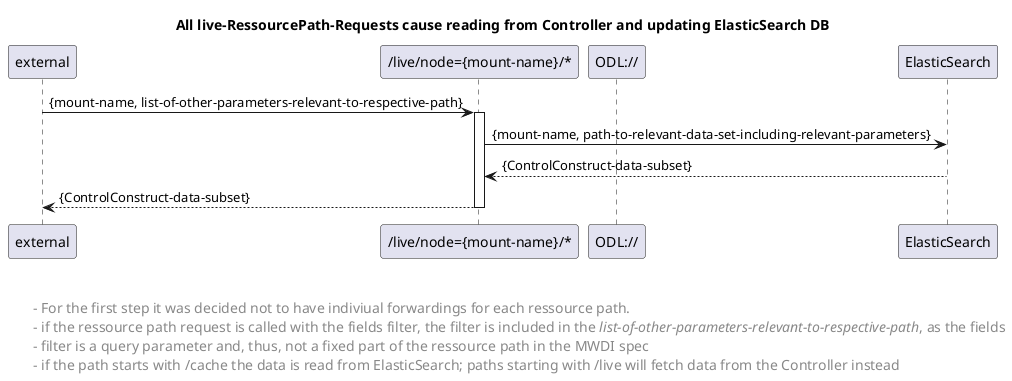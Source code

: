 @startuml
skinparam responseMessageBelowArrow true

title All live-RessourcePath-Requests cause reading from Controller and updating ElasticSearch DB

participant "external" as requestor
participant "/live/node={mount-name}/*" as ressourcePath
participant "ODL://"
participant "ElasticSearch" as es


requestor -> ressourcePath: {mount-name, list-of-other-parameters-relevant-to-respective-path}
activate ressourcePath

ressourcePath -> es: {mount-name, path-to-relevant-data-set-including-relevant-parameters}
es --> ressourcePath: {ControlConstruct-data-subset}

ressourcePath --> requestor: {ControlConstruct-data-subset}
deactivate ressourcePath

left footer 


\t - For the first step it was decided not to have indiviual forwardings for each ressource path. 
\t - if the ressource path request is called with the fields filter, the filter is included in the <i>list-of-other-parameters-relevant-to-respective-path</i>, as the fields
\t - filter is a query parameter and, thus, not a fixed part of the ressource path in the MWDI spec
\t - if the path starts with /cache the data is read from ElasticSearch; paths starting with /live will fetch data from the Controller instead
end footer

<style>
footer {
  HorizontalAlignment left
  FontSize 14
}
</style>

@enduml
